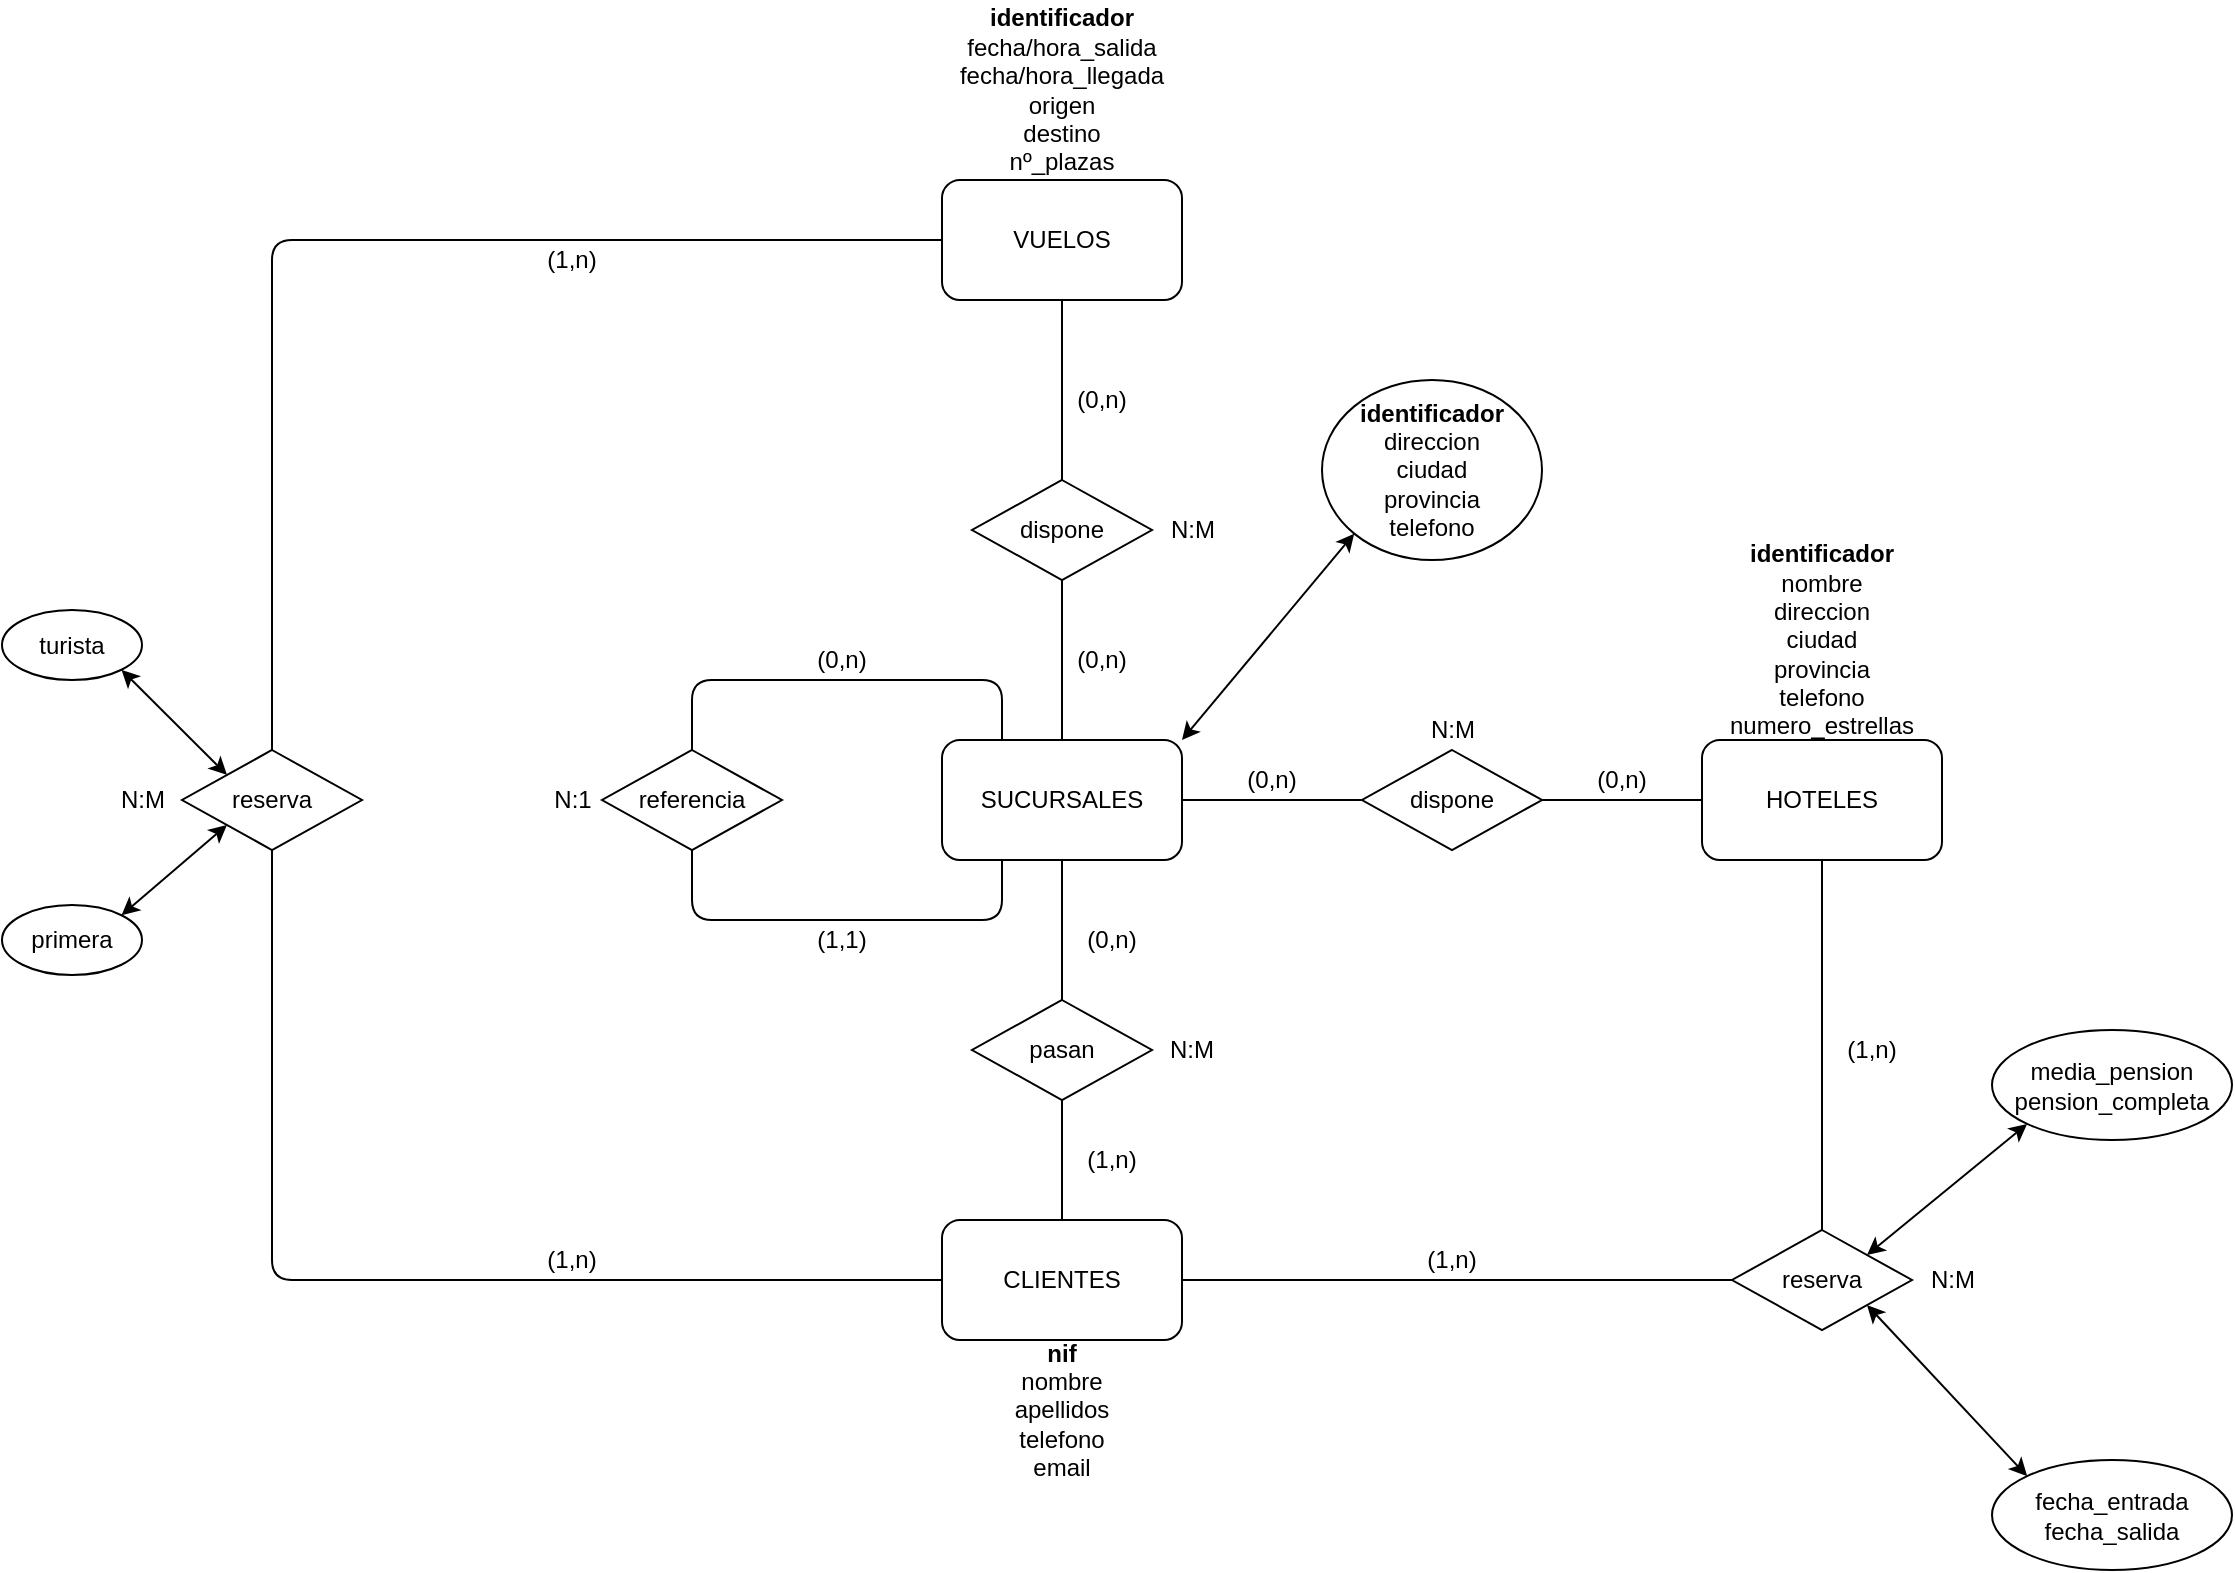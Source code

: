 <mxfile version="14.0.1" type="google"><diagram id="5aCWBGxNlamZHY05qZmV" name="Page-1"><mxGraphModel dx="1983" dy="1089" grid="1" gridSize="10" guides="1" tooltips="1" connect="1" arrows="1" fold="1" page="0" pageScale="1" pageWidth="827" pageHeight="1169" math="0" shadow="0"><root><mxCell id="0"/><mxCell id="1" parent="0"/><mxCell id="oqleU0AM2GfeJ1vNp3vY-1" value="VUELOS" style="rounded=1;whiteSpace=wrap;html=1;" vertex="1" parent="1"><mxGeometry x="90" y="-110" width="120" height="60" as="geometry"/></mxCell><mxCell id="oqleU0AM2GfeJ1vNp3vY-2" value="&lt;b&gt;identificador&lt;/b&gt;&lt;br&gt;fecha/hora_salida&lt;br&gt;fecha/hora_llegada&lt;br&gt;origen&lt;br&gt;destino&lt;br&gt;nº_plazas" style="text;html=1;strokeColor=none;fillColor=none;align=center;verticalAlign=middle;whiteSpace=wrap;rounded=0;" vertex="1" parent="1"><mxGeometry x="75" y="-200" width="150" height="90" as="geometry"/></mxCell><mxCell id="oqleU0AM2GfeJ1vNp3vY-3" value="SUCURSALES" style="rounded=1;whiteSpace=wrap;html=1;" vertex="1" parent="1"><mxGeometry x="90" y="170" width="120" height="60" as="geometry"/></mxCell><mxCell id="oqleU0AM2GfeJ1vNp3vY-5" value="referencia" style="rhombus;whiteSpace=wrap;html=1;" vertex="1" parent="1"><mxGeometry x="-80" y="175" width="90" height="50" as="geometry"/></mxCell><mxCell id="oqleU0AM2GfeJ1vNp3vY-6" value="" style="endArrow=none;html=1;exitX=0.5;exitY=0;exitDx=0;exitDy=0;entryX=0.25;entryY=0;entryDx=0;entryDy=0;" edge="1" parent="1" source="oqleU0AM2GfeJ1vNp3vY-5" target="oqleU0AM2GfeJ1vNp3vY-3"><mxGeometry width="50" height="50" relative="1" as="geometry"><mxPoint x="-70" y="160" as="sourcePoint"/><mxPoint x="-20" y="110" as="targetPoint"/><Array as="points"><mxPoint x="-35" y="140"/><mxPoint x="120" y="140"/></Array></mxGeometry></mxCell><mxCell id="oqleU0AM2GfeJ1vNp3vY-7" value="" style="endArrow=none;html=1;exitX=0.5;exitY=1;exitDx=0;exitDy=0;entryX=0.25;entryY=1;entryDx=0;entryDy=0;" edge="1" parent="1" source="oqleU0AM2GfeJ1vNp3vY-5" target="oqleU0AM2GfeJ1vNp3vY-3"><mxGeometry width="50" height="50" relative="1" as="geometry"><mxPoint x="140" y="380" as="sourcePoint"/><mxPoint x="190" y="330" as="targetPoint"/><Array as="points"><mxPoint x="-35" y="260"/><mxPoint x="120" y="260"/></Array></mxGeometry></mxCell><mxCell id="oqleU0AM2GfeJ1vNp3vY-8" value="(0,n)" style="text;html=1;strokeColor=none;fillColor=none;align=center;verticalAlign=middle;whiteSpace=wrap;rounded=0;" vertex="1" parent="1"><mxGeometry x="20" y="120" width="40" height="20" as="geometry"/></mxCell><mxCell id="oqleU0AM2GfeJ1vNp3vY-9" value="(1,1)" style="text;html=1;strokeColor=none;fillColor=none;align=center;verticalAlign=middle;whiteSpace=wrap;rounded=0;" vertex="1" parent="1"><mxGeometry x="20" y="260" width="40" height="20" as="geometry"/></mxCell><mxCell id="oqleU0AM2GfeJ1vNp3vY-10" value="N:1" style="text;html=1;align=center;verticalAlign=middle;resizable=0;points=[];autosize=1;" vertex="1" parent="1"><mxGeometry x="-110" y="190" width="30" height="20" as="geometry"/></mxCell><mxCell id="oqleU0AM2GfeJ1vNp3vY-11" value="CLIENTES" style="rounded=1;whiteSpace=wrap;html=1;" vertex="1" parent="1"><mxGeometry x="90" y="410" width="120" height="60" as="geometry"/></mxCell><mxCell id="oqleU0AM2GfeJ1vNp3vY-12" value="&lt;b&gt;nif&lt;/b&gt;&lt;br&gt;nombre&lt;br&gt;apellidos&lt;br&gt;telefono&lt;br&gt;email" style="text;html=1;strokeColor=none;fillColor=none;align=center;verticalAlign=middle;whiteSpace=wrap;rounded=0;" vertex="1" parent="1"><mxGeometry x="110" y="470" width="80" height="70" as="geometry"/></mxCell><mxCell id="oqleU0AM2GfeJ1vNp3vY-13" value="" style="endArrow=none;html=1;exitX=0.5;exitY=1;exitDx=0;exitDy=0;entryX=0.5;entryY=0;entryDx=0;entryDy=0;" edge="1" parent="1" source="oqleU0AM2GfeJ1vNp3vY-14" target="oqleU0AM2GfeJ1vNp3vY-11"><mxGeometry width="50" height="50" relative="1" as="geometry"><mxPoint x="210" y="400" as="sourcePoint"/><mxPoint x="260" y="350" as="targetPoint"/></mxGeometry></mxCell><mxCell id="oqleU0AM2GfeJ1vNp3vY-14" value="pasan" style="rhombus;whiteSpace=wrap;html=1;" vertex="1" parent="1"><mxGeometry x="105" y="300" width="90" height="50" as="geometry"/></mxCell><mxCell id="oqleU0AM2GfeJ1vNp3vY-15" value="" style="endArrow=none;html=1;exitX=0.5;exitY=1;exitDx=0;exitDy=0;entryX=0.5;entryY=0;entryDx=0;entryDy=0;" edge="1" parent="1" source="oqleU0AM2GfeJ1vNp3vY-3" target="oqleU0AM2GfeJ1vNp3vY-14"><mxGeometry width="50" height="50" relative="1" as="geometry"><mxPoint x="150" y="230" as="sourcePoint"/><mxPoint x="150" y="410" as="targetPoint"/></mxGeometry></mxCell><mxCell id="oqleU0AM2GfeJ1vNp3vY-16" value="(1,n)" style="text;html=1;strokeColor=none;fillColor=none;align=center;verticalAlign=middle;whiteSpace=wrap;rounded=0;" vertex="1" parent="1"><mxGeometry x="155" y="370" width="40" height="20" as="geometry"/></mxCell><mxCell id="oqleU0AM2GfeJ1vNp3vY-17" value="(0,n)" style="text;html=1;strokeColor=none;fillColor=none;align=center;verticalAlign=middle;whiteSpace=wrap;rounded=0;" vertex="1" parent="1"><mxGeometry x="155" y="260" width="40" height="20" as="geometry"/></mxCell><mxCell id="oqleU0AM2GfeJ1vNp3vY-18" value="N:M" style="text;html=1;strokeColor=none;fillColor=none;align=center;verticalAlign=middle;whiteSpace=wrap;rounded=0;" vertex="1" parent="1"><mxGeometry x="195" y="315" width="40" height="20" as="geometry"/></mxCell><mxCell id="oqleU0AM2GfeJ1vNp3vY-19" value="" style="endArrow=none;html=1;exitX=0.5;exitY=1;exitDx=0;exitDy=0;entryX=0.5;entryY=0;entryDx=0;entryDy=0;" edge="1" parent="1" source="oqleU0AM2GfeJ1vNp3vY-20" target="oqleU0AM2GfeJ1vNp3vY-3"><mxGeometry width="50" height="50" relative="1" as="geometry"><mxPoint x="300" y="190" as="sourcePoint"/><mxPoint x="350" y="140" as="targetPoint"/></mxGeometry></mxCell><mxCell id="oqleU0AM2GfeJ1vNp3vY-20" value="dispone" style="rhombus;whiteSpace=wrap;html=1;" vertex="1" parent="1"><mxGeometry x="105" y="40" width="90" height="50" as="geometry"/></mxCell><mxCell id="oqleU0AM2GfeJ1vNp3vY-21" value="" style="endArrow=none;html=1;exitX=0.5;exitY=1;exitDx=0;exitDy=0;entryX=0.5;entryY=0;entryDx=0;entryDy=0;" edge="1" parent="1" source="oqleU0AM2GfeJ1vNp3vY-1" target="oqleU0AM2GfeJ1vNp3vY-20"><mxGeometry width="50" height="50" relative="1" as="geometry"><mxPoint x="150" y="-50" as="sourcePoint"/><mxPoint x="150" y="170" as="targetPoint"/></mxGeometry></mxCell><mxCell id="oqleU0AM2GfeJ1vNp3vY-22" value="(0,n)" style="text;html=1;strokeColor=none;fillColor=none;align=center;verticalAlign=middle;whiteSpace=wrap;rounded=0;" vertex="1" parent="1"><mxGeometry x="150" y="120" width="40" height="20" as="geometry"/></mxCell><mxCell id="oqleU0AM2GfeJ1vNp3vY-23" value="(0,n)" style="text;html=1;strokeColor=none;fillColor=none;align=center;verticalAlign=middle;whiteSpace=wrap;rounded=0;" vertex="1" parent="1"><mxGeometry x="150" y="-10" width="40" height="20" as="geometry"/></mxCell><mxCell id="oqleU0AM2GfeJ1vNp3vY-24" value="N:M" style="text;html=1;align=center;verticalAlign=middle;resizable=0;points=[];autosize=1;" vertex="1" parent="1"><mxGeometry x="195" y="55" width="40" height="20" as="geometry"/></mxCell><mxCell id="oqleU0AM2GfeJ1vNp3vY-25" value="HOTELES" style="rounded=1;whiteSpace=wrap;html=1;" vertex="1" parent="1"><mxGeometry x="470" y="170" width="120" height="60" as="geometry"/></mxCell><mxCell id="oqleU0AM2GfeJ1vNp3vY-26" value="&lt;b&gt;identificador&lt;/b&gt;&lt;br&gt;nombre&lt;br&gt;direccion&lt;br&gt;ciudad&lt;br&gt;provincia&lt;br&gt;telefono&lt;br&gt;numero_estrellas" style="text;html=1;strokeColor=none;fillColor=none;align=center;verticalAlign=middle;whiteSpace=wrap;rounded=0;" vertex="1" parent="1"><mxGeometry x="475" y="70" width="110" height="100" as="geometry"/></mxCell><mxCell id="oqleU0AM2GfeJ1vNp3vY-27" value="" style="endArrow=none;html=1;exitX=1;exitY=0.5;exitDx=0;exitDy=0;entryX=0;entryY=0.5;entryDx=0;entryDy=0;" edge="1" parent="1" source="oqleU0AM2GfeJ1vNp3vY-28" target="oqleU0AM2GfeJ1vNp3vY-25"><mxGeometry width="50" height="50" relative="1" as="geometry"><mxPoint x="300" y="360" as="sourcePoint"/><mxPoint x="350" y="310" as="targetPoint"/></mxGeometry></mxCell><mxCell id="oqleU0AM2GfeJ1vNp3vY-28" value="dispone" style="rhombus;whiteSpace=wrap;html=1;" vertex="1" parent="1"><mxGeometry x="300" y="175" width="90" height="50" as="geometry"/></mxCell><mxCell id="oqleU0AM2GfeJ1vNp3vY-29" value="" style="endArrow=none;html=1;exitX=1;exitY=0.5;exitDx=0;exitDy=0;entryX=0;entryY=0.5;entryDx=0;entryDy=0;" edge="1" parent="1" source="oqleU0AM2GfeJ1vNp3vY-3" target="oqleU0AM2GfeJ1vNp3vY-28"><mxGeometry width="50" height="50" relative="1" as="geometry"><mxPoint x="210" y="200" as="sourcePoint"/><mxPoint x="470" y="200" as="targetPoint"/></mxGeometry></mxCell><mxCell id="oqleU0AM2GfeJ1vNp3vY-30" value="(0,n)" style="text;html=1;strokeColor=none;fillColor=none;align=center;verticalAlign=middle;whiteSpace=wrap;rounded=0;" vertex="1" parent="1"><mxGeometry x="235" y="180" width="40" height="20" as="geometry"/></mxCell><mxCell id="oqleU0AM2GfeJ1vNp3vY-31" value="(0,n)" style="text;html=1;strokeColor=none;fillColor=none;align=center;verticalAlign=middle;whiteSpace=wrap;rounded=0;" vertex="1" parent="1"><mxGeometry x="410" y="180" width="40" height="20" as="geometry"/></mxCell><mxCell id="oqleU0AM2GfeJ1vNp3vY-32" value="N:M" style="text;html=1;align=center;verticalAlign=middle;resizable=0;points=[];autosize=1;" vertex="1" parent="1"><mxGeometry x="325" y="155" width="40" height="20" as="geometry"/></mxCell><mxCell id="oqleU0AM2GfeJ1vNp3vY-33" value="&lt;b&gt;identificador&lt;/b&gt;&lt;br&gt;&lt;span&gt;direccion&lt;/span&gt;&lt;br&gt;&lt;span&gt;ciudad&lt;/span&gt;&lt;br&gt;&lt;span&gt;provincia&lt;/span&gt;&lt;br&gt;&lt;span&gt;telefono&lt;/span&gt;" style="ellipse;whiteSpace=wrap;html=1;" vertex="1" parent="1"><mxGeometry x="280" y="-10" width="110" height="90" as="geometry"/></mxCell><mxCell id="oqleU0AM2GfeJ1vNp3vY-34" value="" style="endArrow=classic;startArrow=classic;html=1;entryX=0;entryY=1;entryDx=0;entryDy=0;exitX=1;exitY=0;exitDx=0;exitDy=0;" edge="1" parent="1" source="oqleU0AM2GfeJ1vNp3vY-3" target="oqleU0AM2GfeJ1vNp3vY-33"><mxGeometry width="50" height="50" relative="1" as="geometry"><mxPoint x="250" y="200" as="sourcePoint"/><mxPoint x="300" y="150" as="targetPoint"/></mxGeometry></mxCell><mxCell id="oqleU0AM2GfeJ1vNp3vY-36" value="reserva" style="rhombus;whiteSpace=wrap;html=1;" vertex="1" parent="1"><mxGeometry x="-290" y="175" width="90" height="50" as="geometry"/></mxCell><mxCell id="oqleU0AM2GfeJ1vNp3vY-39" value="" style="endArrow=none;html=1;exitX=0.5;exitY=0;exitDx=0;exitDy=0;entryX=0;entryY=0.5;entryDx=0;entryDy=0;" edge="1" parent="1" source="oqleU0AM2GfeJ1vNp3vY-36" target="oqleU0AM2GfeJ1vNp3vY-1"><mxGeometry width="50" height="50" relative="1" as="geometry"><mxPoint x="-150" y="130" as="sourcePoint"/><mxPoint x="-100" y="80" as="targetPoint"/><Array as="points"><mxPoint x="-245" y="-80"/></Array></mxGeometry></mxCell><mxCell id="oqleU0AM2GfeJ1vNp3vY-40" value="" style="endArrow=none;html=1;exitX=0.5;exitY=1;exitDx=0;exitDy=0;entryX=0;entryY=0.5;entryDx=0;entryDy=0;" edge="1" parent="1" source="oqleU0AM2GfeJ1vNp3vY-36" target="oqleU0AM2GfeJ1vNp3vY-11"><mxGeometry width="50" height="50" relative="1" as="geometry"><mxPoint x="-140" y="630" as="sourcePoint"/><mxPoint x="-90" y="580" as="targetPoint"/><Array as="points"><mxPoint x="-245" y="440"/></Array></mxGeometry></mxCell><mxCell id="oqleU0AM2GfeJ1vNp3vY-41" value="(1,n)" style="text;html=1;strokeColor=none;fillColor=none;align=center;verticalAlign=middle;whiteSpace=wrap;rounded=0;" vertex="1" parent="1"><mxGeometry x="-115" y="420" width="40" height="20" as="geometry"/></mxCell><mxCell id="oqleU0AM2GfeJ1vNp3vY-42" value="(1,n)" style="text;html=1;strokeColor=none;fillColor=none;align=center;verticalAlign=middle;whiteSpace=wrap;rounded=0;" vertex="1" parent="1"><mxGeometry x="-115" y="-80" width="40" height="20" as="geometry"/></mxCell><mxCell id="oqleU0AM2GfeJ1vNp3vY-43" value="N:M" style="text;html=1;align=center;verticalAlign=middle;resizable=0;points=[];autosize=1;" vertex="1" parent="1"><mxGeometry x="-330" y="190" width="40" height="20" as="geometry"/></mxCell><mxCell id="oqleU0AM2GfeJ1vNp3vY-44" value="turista" style="ellipse;whiteSpace=wrap;html=1;" vertex="1" parent="1"><mxGeometry x="-380" y="105" width="70" height="35" as="geometry"/></mxCell><mxCell id="oqleU0AM2GfeJ1vNp3vY-45" value="primera" style="ellipse;whiteSpace=wrap;html=1;" vertex="1" parent="1"><mxGeometry x="-380" y="252.5" width="70" height="35" as="geometry"/></mxCell><mxCell id="oqleU0AM2GfeJ1vNp3vY-46" value="" style="endArrow=classic;startArrow=classic;html=1;entryX=1;entryY=1;entryDx=0;entryDy=0;exitX=0;exitY=0;exitDx=0;exitDy=0;" edge="1" parent="1" source="oqleU0AM2GfeJ1vNp3vY-36" target="oqleU0AM2GfeJ1vNp3vY-44"><mxGeometry width="50" height="50" relative="1" as="geometry"><mxPoint x="-750" y="400" as="sourcePoint"/><mxPoint x="-700" y="350" as="targetPoint"/></mxGeometry></mxCell><mxCell id="oqleU0AM2GfeJ1vNp3vY-47" value="" style="endArrow=classic;startArrow=classic;html=1;entryX=0;entryY=1;entryDx=0;entryDy=0;exitX=1;exitY=0;exitDx=0;exitDy=0;" edge="1" parent="1" source="oqleU0AM2GfeJ1vNp3vY-45" target="oqleU0AM2GfeJ1vNp3vY-36"><mxGeometry width="50" height="50" relative="1" as="geometry"><mxPoint x="-280" y="270" as="sourcePoint"/><mxPoint x="-560" y="440" as="targetPoint"/></mxGeometry></mxCell><mxCell id="oqleU0AM2GfeJ1vNp3vY-48" value="reserva" style="rhombus;whiteSpace=wrap;html=1;" vertex="1" parent="1"><mxGeometry x="485" y="415" width="90" height="50" as="geometry"/></mxCell><mxCell id="oqleU0AM2GfeJ1vNp3vY-49" value="" style="endArrow=none;html=1;exitX=1;exitY=0.5;exitDx=0;exitDy=0;entryX=0;entryY=0.5;entryDx=0;entryDy=0;" edge="1" parent="1" source="oqleU0AM2GfeJ1vNp3vY-11" target="oqleU0AM2GfeJ1vNp3vY-48"><mxGeometry width="50" height="50" relative="1" as="geometry"><mxPoint x="310" y="430" as="sourcePoint"/><mxPoint x="360" y="380" as="targetPoint"/></mxGeometry></mxCell><mxCell id="oqleU0AM2GfeJ1vNp3vY-51" value="" style="endArrow=none;html=1;entryX=0.5;entryY=1;entryDx=0;entryDy=0;exitX=0.5;exitY=0;exitDx=0;exitDy=0;" edge="1" parent="1" source="oqleU0AM2GfeJ1vNp3vY-48" target="oqleU0AM2GfeJ1vNp3vY-25"><mxGeometry width="50" height="50" relative="1" as="geometry"><mxPoint x="430" y="370" as="sourcePoint"/><mxPoint x="560" y="600" as="targetPoint"/></mxGeometry></mxCell><mxCell id="oqleU0AM2GfeJ1vNp3vY-52" value="(1,n)" style="text;html=1;strokeColor=none;fillColor=none;align=center;verticalAlign=middle;whiteSpace=wrap;rounded=0;" vertex="1" parent="1"><mxGeometry x="325" y="420" width="40" height="20" as="geometry"/></mxCell><mxCell id="oqleU0AM2GfeJ1vNp3vY-53" value="(1,n)" style="text;html=1;strokeColor=none;fillColor=none;align=center;verticalAlign=middle;whiteSpace=wrap;rounded=0;" vertex="1" parent="1"><mxGeometry x="535" y="315" width="40" height="20" as="geometry"/></mxCell><mxCell id="oqleU0AM2GfeJ1vNp3vY-55" value="N:M" style="text;html=1;align=center;verticalAlign=middle;resizable=0;points=[];autosize=1;" vertex="1" parent="1"><mxGeometry x="575" y="430" width="40" height="20" as="geometry"/></mxCell><mxCell id="oqleU0AM2GfeJ1vNp3vY-56" value="media_pension&lt;br&gt;pension_completa" style="ellipse;whiteSpace=wrap;html=1;" vertex="1" parent="1"><mxGeometry x="615" y="315" width="120" height="55" as="geometry"/></mxCell><mxCell id="oqleU0AM2GfeJ1vNp3vY-57" value="" style="endArrow=classic;startArrow=classic;html=1;entryX=0;entryY=1;entryDx=0;entryDy=0;exitX=1;exitY=0;exitDx=0;exitDy=0;" edge="1" parent="1" source="oqleU0AM2GfeJ1vNp3vY-48" target="oqleU0AM2GfeJ1vNp3vY-56"><mxGeometry width="50" height="50" relative="1" as="geometry"><mxPoint x="460" y="670" as="sourcePoint"/><mxPoint x="510" y="620" as="targetPoint"/></mxGeometry></mxCell><mxCell id="oqleU0AM2GfeJ1vNp3vY-58" value="fecha_entrada&lt;br&gt;fecha_salida" style="ellipse;whiteSpace=wrap;html=1;" vertex="1" parent="1"><mxGeometry x="615" y="530" width="120" height="55" as="geometry"/></mxCell><mxCell id="oqleU0AM2GfeJ1vNp3vY-59" value="" style="endArrow=classic;startArrow=classic;html=1;exitX=1;exitY=1;exitDx=0;exitDy=0;entryX=0;entryY=0;entryDx=0;entryDy=0;" edge="1" parent="1" source="oqleU0AM2GfeJ1vNp3vY-48" target="oqleU0AM2GfeJ1vNp3vY-58"><mxGeometry width="50" height="50" relative="1" as="geometry"><mxPoint x="630" y="730" as="sourcePoint"/><mxPoint x="680" y="680" as="targetPoint"/></mxGeometry></mxCell></root></mxGraphModel></diagram></mxfile>